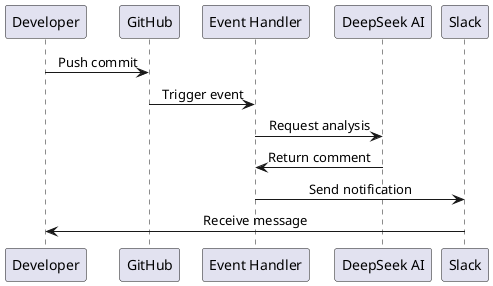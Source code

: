 @startuml
skinparam sequenceMessageAlign center

participant "Developer" as Dev
participant "GitHub" as Git
participant "Event Handler" as Handler
participant "DeepSeek AI" as AI
participant "Slack" as Slack

Dev -> Git: Push commit
Git -> Handler: Trigger event
Handler -> AI: Request analysis
AI -> Handler: Return comment
Handler -> Slack: Send notification
Slack -> Dev: Receive message

@enduml